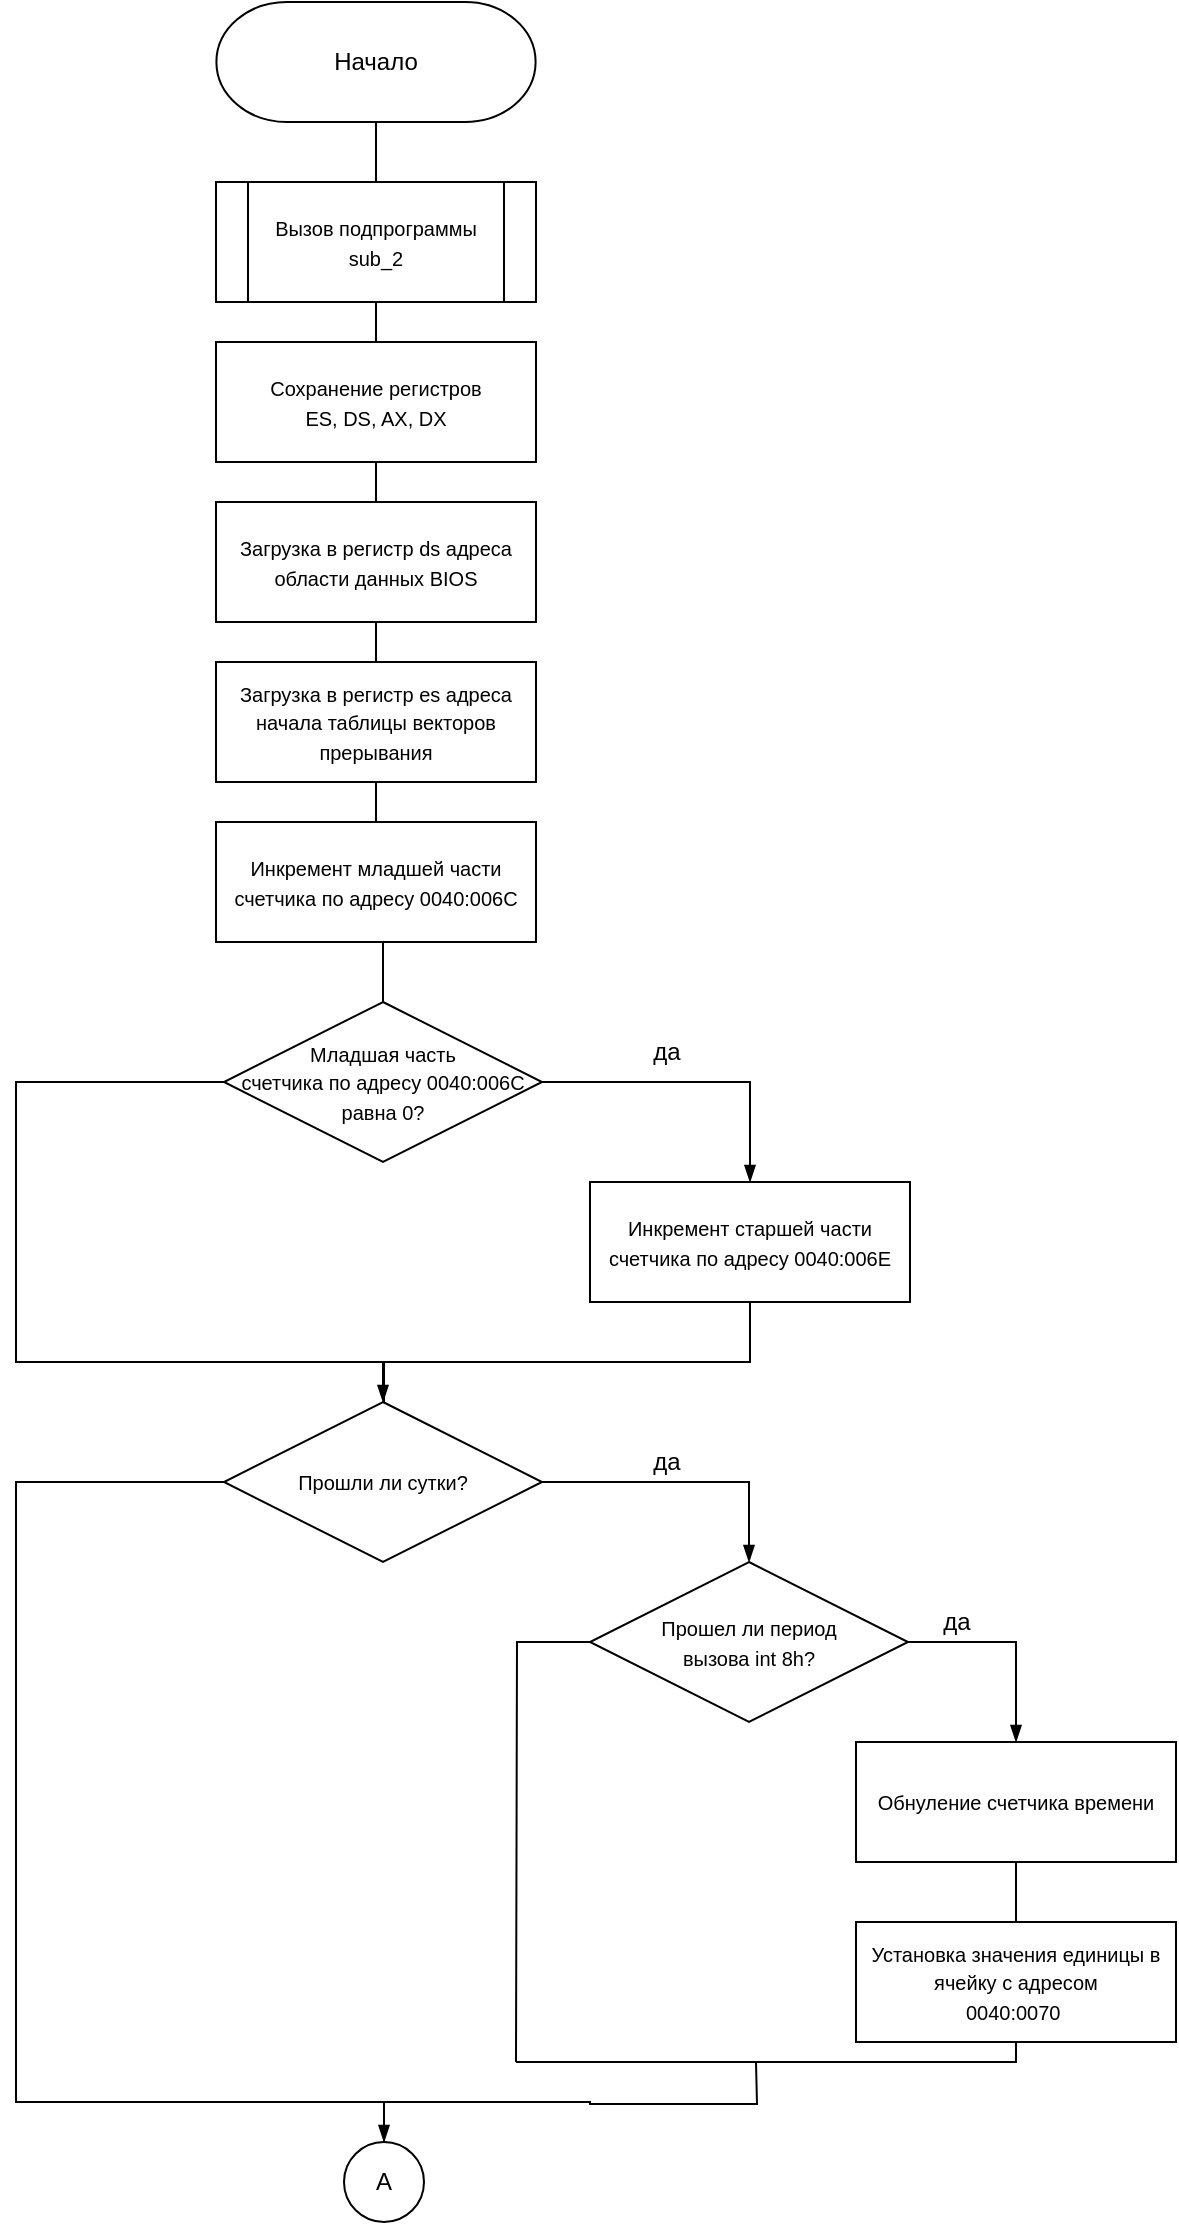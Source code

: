<mxfile version="14.9.6" type="device" pages="3"><diagram id="HeEWn5Iy5v1AldtOmuIK" name="Страница 1"><mxGraphModel dx="1024" dy="592" grid="1" gridSize="10" guides="1" tooltips="1" connect="1" arrows="1" fold="1" page="1" pageScale="1" pageWidth="827" pageHeight="1169" math="0" shadow="0"><root><mxCell id="0"/><mxCell id="1" parent="0"/><mxCell id="2NjRYIkzRrpQmXnAijYL-12" style="edgeStyle=orthogonalEdgeStyle;rounded=0;orthogonalLoop=1;jettySize=auto;html=1;exitX=0.5;exitY=1;exitDx=0;exitDy=0;exitPerimeter=0;entryX=0.5;entryY=0;entryDx=0;entryDy=0;endArrow=none;endFill=0;" parent="1" target="2NjRYIkzRrpQmXnAijYL-9" edge="1"><mxGeometry relative="1" as="geometry"><mxPoint x="410" y="110" as="sourcePoint"/></mxGeometry></mxCell><mxCell id="2NjRYIkzRrpQmXnAijYL-14" style="edgeStyle=orthogonalEdgeStyle;rounded=0;orthogonalLoop=1;jettySize=auto;html=1;exitX=0.5;exitY=1;exitDx=0;exitDy=0;entryX=0.5;entryY=0;entryDx=0;entryDy=0;endArrow=none;endFill=0;" parent="1" source="2NjRYIkzRrpQmXnAijYL-9" target="2NjRYIkzRrpQmXnAijYL-10" edge="1"><mxGeometry relative="1" as="geometry"/></mxCell><mxCell id="2NjRYIkzRrpQmXnAijYL-9" value="&lt;font style=&quot;font-size: 10px&quot;&gt;Вызов подпрограммы sub_2&lt;/font&gt;" style="shape=process;whiteSpace=wrap;html=1;backgroundOutline=1;" parent="1" vertex="1"><mxGeometry x="330" y="140" width="160" height="60" as="geometry"/></mxCell><mxCell id="2NjRYIkzRrpQmXnAijYL-17" style="edgeStyle=orthogonalEdgeStyle;rounded=0;orthogonalLoop=1;jettySize=auto;html=1;exitX=0.5;exitY=1;exitDx=0;exitDy=0;entryX=0.5;entryY=0;entryDx=0;entryDy=0;endArrow=none;endFill=0;" parent="1" source="2NjRYIkzRrpQmXnAijYL-10" target="2NjRYIkzRrpQmXnAijYL-15" edge="1"><mxGeometry relative="1" as="geometry"/></mxCell><mxCell id="2NjRYIkzRrpQmXnAijYL-10" value="&lt;font style=&quot;font-size: 10px&quot;&gt;Сохранение регистров&lt;br&gt;ES, DS, AX, DX&lt;/font&gt;" style="rounded=0;whiteSpace=wrap;html=1;" parent="1" vertex="1"><mxGeometry x="330" y="220" width="160" height="60" as="geometry"/></mxCell><mxCell id="2NjRYIkzRrpQmXnAijYL-18" style="edgeStyle=orthogonalEdgeStyle;rounded=0;orthogonalLoop=1;jettySize=auto;html=1;exitX=0.5;exitY=1;exitDx=0;exitDy=0;entryX=0.5;entryY=0;entryDx=0;entryDy=0;endArrow=none;endFill=0;" parent="1" source="2NjRYIkzRrpQmXnAijYL-15" target="2NjRYIkzRrpQmXnAijYL-16" edge="1"><mxGeometry relative="1" as="geometry"/></mxCell><mxCell id="2NjRYIkzRrpQmXnAijYL-15" value="&lt;font style=&quot;font-size: 10px&quot;&gt;Загрузка в регистр ds адреса области данных BIOS&lt;/font&gt;" style="rounded=0;whiteSpace=wrap;html=1;" parent="1" vertex="1"><mxGeometry x="330" y="300" width="160" height="60" as="geometry"/></mxCell><mxCell id="2NjRYIkzRrpQmXnAijYL-20" style="edgeStyle=orthogonalEdgeStyle;rounded=0;orthogonalLoop=1;jettySize=auto;html=1;exitX=0.5;exitY=1;exitDx=0;exitDy=0;entryX=0.5;entryY=0;entryDx=0;entryDy=0;endArrow=none;endFill=0;" parent="1" source="2NjRYIkzRrpQmXnAijYL-16" target="2NjRYIkzRrpQmXnAijYL-19" edge="1"><mxGeometry relative="1" as="geometry"/></mxCell><mxCell id="2NjRYIkzRrpQmXnAijYL-16" value="&lt;font style=&quot;font-size: 10px&quot;&gt;Загрузка в регистр es адреса начала таблицы векторов прерывания&lt;/font&gt;" style="rounded=0;whiteSpace=wrap;html=1;" parent="1" vertex="1"><mxGeometry x="330" y="380" width="160" height="60" as="geometry"/></mxCell><mxCell id="2NjRYIkzRrpQmXnAijYL-27" style="edgeStyle=orthogonalEdgeStyle;rounded=0;orthogonalLoop=1;jettySize=auto;html=1;exitX=0.5;exitY=1;exitDx=0;exitDy=0;entryX=0.5;entryY=0;entryDx=0;entryDy=0;endArrow=none;endFill=0;" parent="1" source="2NjRYIkzRrpQmXnAijYL-19" target="2NjRYIkzRrpQmXnAijYL-21" edge="1"><mxGeometry relative="1" as="geometry"/></mxCell><mxCell id="2NjRYIkzRrpQmXnAijYL-19" value="&lt;font style=&quot;font-size: 10px&quot;&gt;Инкремент младшей части счетчика по адресу 0040:006C&lt;/font&gt;" style="rounded=0;whiteSpace=wrap;html=1;" parent="1" vertex="1"><mxGeometry x="330" y="460" width="160" height="60" as="geometry"/></mxCell><mxCell id="2NjRYIkzRrpQmXnAijYL-24" style="edgeStyle=orthogonalEdgeStyle;rounded=0;orthogonalLoop=1;jettySize=auto;html=1;exitX=1;exitY=0.5;exitDx=0;exitDy=0;entryX=0.5;entryY=0;entryDx=0;entryDy=0;endArrow=blockThin;endFill=1;" parent="1" source="2NjRYIkzRrpQmXnAijYL-21" target="2NjRYIkzRrpQmXnAijYL-33" edge="1"><mxGeometry relative="1" as="geometry"><mxPoint x="597" y="710" as="targetPoint"/></mxGeometry></mxCell><mxCell id="2NjRYIkzRrpQmXnAijYL-29" style="edgeStyle=orthogonalEdgeStyle;rounded=0;orthogonalLoop=1;jettySize=auto;html=1;exitX=0;exitY=0.5;exitDx=0;exitDy=0;entryX=0.5;entryY=0;entryDx=0;entryDy=0;endArrow=blockThin;endFill=1;" parent="1" source="2NjRYIkzRrpQmXnAijYL-21" edge="1"><mxGeometry relative="1" as="geometry"><mxPoint x="414" y="780" as="targetPoint"/><Array as="points"><mxPoint x="230" y="590"/><mxPoint x="230" y="730"/><mxPoint x="414" y="730"/></Array></mxGeometry></mxCell><mxCell id="2NjRYIkzRrpQmXnAijYL-21" value="&lt;span style=&quot;font-size: 10px&quot;&gt;Младшая часть&lt;br&gt;счетчика по адресу 0040:006C&lt;br&gt;равна 0?&lt;br&gt;&lt;/span&gt;" style="rhombus;whiteSpace=wrap;html=1;" parent="1" vertex="1"><mxGeometry x="334" y="550" width="159" height="80" as="geometry"/></mxCell><mxCell id="2NjRYIkzRrpQmXnAijYL-28" style="edgeStyle=orthogonalEdgeStyle;rounded=0;orthogonalLoop=1;jettySize=auto;html=1;entryX=0.5;entryY=0;entryDx=0;entryDy=0;endArrow=blockThin;endFill=1;exitX=0.5;exitY=1;exitDx=0;exitDy=0;" parent="1" source="2NjRYIkzRrpQmXnAijYL-33" target="2NjRYIkzRrpQmXnAijYL-34" edge="1"><mxGeometry relative="1" as="geometry"><mxPoint x="597" y="770" as="sourcePoint"/><mxPoint x="414" y="780" as="targetPoint"/><Array as="points"><mxPoint x="597" y="730"/><mxPoint x="414" y="730"/></Array></mxGeometry></mxCell><mxCell id="2NjRYIkzRrpQmXnAijYL-25" value="да" style="text;html=1;align=center;verticalAlign=middle;resizable=0;points=[];autosize=1;strokeColor=none;" parent="1" vertex="1"><mxGeometry x="540" y="565" width="30" height="20" as="geometry"/></mxCell><mxCell id="2NjRYIkzRrpQmXnAijYL-33" value="&lt;font style=&quot;font-size: 10px&quot;&gt;Инкремент старшей части счетчика по адресу 0040:006E&lt;/font&gt;" style="rounded=0;whiteSpace=wrap;html=1;" parent="1" vertex="1"><mxGeometry x="517" y="640" width="160" height="60" as="geometry"/></mxCell><mxCell id="2NjRYIkzRrpQmXnAijYL-37" style="edgeStyle=orthogonalEdgeStyle;rounded=0;orthogonalLoop=1;jettySize=auto;html=1;exitX=1;exitY=0.5;exitDx=0;exitDy=0;entryX=0.5;entryY=0;entryDx=0;entryDy=0;endArrow=blockThin;endFill=1;" parent="1" source="2NjRYIkzRrpQmXnAijYL-34" target="2NjRYIkzRrpQmXnAijYL-36" edge="1"><mxGeometry relative="1" as="geometry"/></mxCell><mxCell id="2NjRYIkzRrpQmXnAijYL-48" style="edgeStyle=orthogonalEdgeStyle;rounded=0;orthogonalLoop=1;jettySize=auto;html=1;exitX=0;exitY=0.5;exitDx=0;exitDy=0;entryX=0.5;entryY=0;entryDx=0;entryDy=0;endArrow=blockThin;endFill=1;" parent="1" source="2NjRYIkzRrpQmXnAijYL-34" target="2NjRYIkzRrpQmXnAijYL-46" edge="1"><mxGeometry relative="1" as="geometry"><Array as="points"><mxPoint x="230" y="790"/><mxPoint x="230" y="1100"/><mxPoint x="414" y="1100"/></Array></mxGeometry></mxCell><mxCell id="2NjRYIkzRrpQmXnAijYL-34" value="&lt;span style=&quot;font-size: 10px&quot;&gt;Прошли ли сутки?&lt;br&gt;&lt;/span&gt;" style="rhombus;whiteSpace=wrap;html=1;" parent="1" vertex="1"><mxGeometry x="334" y="750" width="159" height="80" as="geometry"/></mxCell><mxCell id="2NjRYIkzRrpQmXnAijYL-35" value="да" style="text;html=1;align=center;verticalAlign=middle;resizable=0;points=[];autosize=1;strokeColor=none;" parent="1" vertex="1"><mxGeometry x="540" y="770" width="30" height="20" as="geometry"/></mxCell><mxCell id="2NjRYIkzRrpQmXnAijYL-45" style="edgeStyle=orthogonalEdgeStyle;rounded=0;orthogonalLoop=1;jettySize=auto;html=1;exitX=1;exitY=0.5;exitDx=0;exitDy=0;entryX=0.5;entryY=0;entryDx=0;entryDy=0;endArrow=blockThin;endFill=1;" parent="1" source="2NjRYIkzRrpQmXnAijYL-36" target="2NjRYIkzRrpQmXnAijYL-38" edge="1"><mxGeometry relative="1" as="geometry"/></mxCell><mxCell id="2NjRYIkzRrpQmXnAijYL-110" style="edgeStyle=orthogonalEdgeStyle;rounded=0;orthogonalLoop=1;jettySize=auto;html=1;exitX=0;exitY=0.5;exitDx=0;exitDy=0;endArrow=none;endFill=0;" parent="1" source="2NjRYIkzRrpQmXnAijYL-36" edge="1"><mxGeometry relative="1" as="geometry"><mxPoint x="480" y="1080" as="targetPoint"/></mxGeometry></mxCell><mxCell id="2NjRYIkzRrpQmXnAijYL-36" value="&lt;span style=&quot;font-size: 10px&quot;&gt;Прошел ли период&lt;br&gt;вызова int 8h?&lt;br&gt;&lt;/span&gt;" style="rhombus;whiteSpace=wrap;html=1;" parent="1" vertex="1"><mxGeometry x="517" y="830" width="159" height="80" as="geometry"/></mxCell><mxCell id="2NjRYIkzRrpQmXnAijYL-44" style="edgeStyle=orthogonalEdgeStyle;rounded=0;orthogonalLoop=1;jettySize=auto;html=1;exitX=0.5;exitY=1;exitDx=0;exitDy=0;entryX=0.5;entryY=0;entryDx=0;entryDy=0;endArrow=none;endFill=0;" parent="1" source="2NjRYIkzRrpQmXnAijYL-38" target="2NjRYIkzRrpQmXnAijYL-42" edge="1"><mxGeometry relative="1" as="geometry"/></mxCell><mxCell id="2NjRYIkzRrpQmXnAijYL-38" value="&lt;font style=&quot;font-size: 10px&quot;&gt;Обнуление счетчика времени&lt;/font&gt;" style="rounded=0;whiteSpace=wrap;html=1;" parent="1" vertex="1"><mxGeometry x="650" y="920" width="160" height="60" as="geometry"/></mxCell><mxCell id="2NjRYIkzRrpQmXnAijYL-41" value="да" style="text;html=1;align=center;verticalAlign=middle;resizable=0;points=[];autosize=1;strokeColor=none;" parent="1" vertex="1"><mxGeometry x="685" y="850" width="30" height="20" as="geometry"/></mxCell><mxCell id="2NjRYIkzRrpQmXnAijYL-108" style="edgeStyle=orthogonalEdgeStyle;rounded=0;orthogonalLoop=1;jettySize=auto;html=1;exitX=0.5;exitY=1;exitDx=0;exitDy=0;endArrow=none;endFill=0;" parent="1" source="2NjRYIkzRrpQmXnAijYL-42" edge="1"><mxGeometry relative="1" as="geometry"><mxPoint x="480" y="1080" as="targetPoint"/><Array as="points"><mxPoint x="730" y="1080"/></Array></mxGeometry></mxCell><mxCell id="2NjRYIkzRrpQmXnAijYL-42" value="&lt;font style=&quot;font-size: 10px&quot;&gt;Установка значения единицы в ячейку с адресом&lt;br&gt;0040:0070&amp;nbsp;&lt;/font&gt;" style="rounded=0;whiteSpace=wrap;html=1;" parent="1" vertex="1"><mxGeometry x="650" y="1010" width="160" height="60" as="geometry"/></mxCell><mxCell id="2NjRYIkzRrpQmXnAijYL-111" style="edgeStyle=orthogonalEdgeStyle;rounded=0;orthogonalLoop=1;jettySize=auto;html=1;exitX=0.5;exitY=0;exitDx=0;exitDy=0;endArrow=none;endFill=0;" parent="1" source="2NjRYIkzRrpQmXnAijYL-46" edge="1"><mxGeometry relative="1" as="geometry"><mxPoint x="600" y="1080" as="targetPoint"/></mxGeometry></mxCell><mxCell id="2NjRYIkzRrpQmXnAijYL-46" value="А" style="ellipse;whiteSpace=wrap;html=1;aspect=fixed;" parent="1" vertex="1"><mxGeometry x="394" y="1120" width="40" height="40" as="geometry"/></mxCell><mxCell id="2NjRYIkzRrpQmXnAijYL-89" value="Начало" style="strokeWidth=1;html=1;shape=stencil(xVVNb4MwDP01HJmAaFV7nFh37GWTdnapC1FDgpysH/9+gYBaSukgl0kc8Hvwnu3YSsBSXUCFQRJJKDFg70GSfCGVXIJRZAPLFA5eRC48uXC1dCHoCjPjsCMQh61Ax2hD6oAnvjOtApcFEjc1y9ZB9Ga/qR+WZkpKK8KV1D3mhrdiwKX9Nzo7sejl1dlc2thFlXUo0SD10GtxGwcEyYe3UzzN6dPDqV9R5/uX0/d8p9jPae3TvfjeLJ7YwY1HYQ/slquJB+Zl16nPr86rmQO7ydWN2LHUImMLyNItZIec1I/cPUyygnq5B0RHl+qI1+zZ3Xw/q79TEFzeKCyW8xWAMvtC3eC3k06Xfk7nEM5ch6QM1G3o6QugHEOrE+4F5D1KnxCrG7g9+8fpLjwqvuvZNIl/LNnnjDOhND7ZBIsP5qxBR4aTpXtF+GRq91wIdzuNLcRAoEHdXdkAvw==);whiteSpace=wrap;" parent="1" vertex="1"><mxGeometry x="295" y="50" width="230" height="60" as="geometry"/></mxCell></root></mxGraphModel></diagram><diagram id="-HSU1Q_6wqJ7W6RUkWMM" name="Страница 2"><mxGraphModel dx="1024" dy="-577" grid="1" gridSize="10" guides="1" tooltips="1" connect="1" arrows="1" fold="1" page="1" pageScale="1" pageWidth="827" pageHeight="1169" math="0" shadow="0"><root><mxCell id="qYxjoXNr1-fQUStkedQW-0"/><mxCell id="qYxjoXNr1-fQUStkedQW-1" parent="qYxjoXNr1-fQUStkedQW-0"/><mxCell id="qYxjoXNr1-fQUStkedQW-2" style="edgeStyle=orthogonalEdgeStyle;rounded=0;orthogonalLoop=1;jettySize=auto;html=1;entryX=0.5;entryY=0;entryDx=0;entryDy=0;endArrow=none;endFill=0;" parent="qYxjoXNr1-fQUStkedQW-1" source="qYxjoXNr1-fQUStkedQW-3" target="qYxjoXNr1-fQUStkedQW-7" edge="1"><mxGeometry relative="1" as="geometry"><mxPoint x="414" y="1250" as="targetPoint"/></mxGeometry></mxCell><mxCell id="qYxjoXNr1-fQUStkedQW-3" value="А" style="ellipse;whiteSpace=wrap;html=1;aspect=fixed;" parent="qYxjoXNr1-fQUStkedQW-1" vertex="1"><mxGeometry x="394.5" y="1190" width="40" height="40" as="geometry"/></mxCell><mxCell id="qYxjoXNr1-fQUStkedQW-6" style="edgeStyle=orthogonalEdgeStyle;rounded=0;orthogonalLoop=1;jettySize=auto;html=1;exitX=0.5;exitY=1;exitDx=0;exitDy=0;entryX=0.5;entryY=0;entryDx=0;entryDy=0;endArrow=none;endFill=0;" parent="qYxjoXNr1-fQUStkedQW-1" source="qYxjoXNr1-fQUStkedQW-7" target="qYxjoXNr1-fQUStkedQW-10" edge="1"><mxGeometry relative="1" as="geometry"/></mxCell><mxCell id="qYxjoXNr1-fQUStkedQW-7" value="&lt;span style=&quot;font-size: 10px&quot;&gt;Декремент счетчика времени, оставшегося до выключения моторчика по адресу&lt;br&gt;0040:0040&lt;br&gt;&lt;/span&gt;" style="rounded=0;whiteSpace=wrap;html=1;" parent="qYxjoXNr1-fQUStkedQW-1" vertex="1"><mxGeometry x="334.5" y="1270" width="160" height="60" as="geometry"/></mxCell><mxCell id="qYxjoXNr1-fQUStkedQW-8" style="edgeStyle=orthogonalEdgeStyle;rounded=0;orthogonalLoop=1;jettySize=auto;html=1;exitX=1;exitY=0.5;exitDx=0;exitDy=0;entryX=0.5;entryY=0;entryDx=0;entryDy=0;endArrow=blockThin;endFill=1;" parent="qYxjoXNr1-fQUStkedQW-1" source="qYxjoXNr1-fQUStkedQW-10" target="qYxjoXNr1-fQUStkedQW-12" edge="1"><mxGeometry relative="1" as="geometry"/></mxCell><mxCell id="qYxjoXNr1-fQUStkedQW-9" style="edgeStyle=orthogonalEdgeStyle;rounded=0;orthogonalLoop=1;jettySize=auto;html=1;exitX=0;exitY=0.5;exitDx=0;exitDy=0;entryX=0.5;entryY=0;entryDx=0;entryDy=0;endArrow=blockThin;endFill=1;" parent="qYxjoXNr1-fQUStkedQW-1" source="qYxjoXNr1-fQUStkedQW-10" target="qYxjoXNr1-fQUStkedQW-18" edge="1"><mxGeometry relative="1" as="geometry"><Array as="points"><mxPoint x="230.5" y="1390"/><mxPoint x="230.5" y="1600"/><mxPoint x="414.5" y="1600"/></Array></mxGeometry></mxCell><mxCell id="qYxjoXNr1-fQUStkedQW-10" value="&lt;span style=&quot;font-size: 10px&quot;&gt;Счетчик оставшегося&lt;br&gt;времени&lt;br&gt;равен нулю?&lt;br&gt;&lt;/span&gt;" style="rhombus;whiteSpace=wrap;html=1;" parent="qYxjoXNr1-fQUStkedQW-1" vertex="1"><mxGeometry x="334.5" y="1350" width="159" height="80" as="geometry"/></mxCell><mxCell id="qYxjoXNr1-fQUStkedQW-11" style="edgeStyle=orthogonalEdgeStyle;rounded=0;orthogonalLoop=1;jettySize=auto;html=1;exitX=0.5;exitY=1;exitDx=0;exitDy=0;endArrow=none;endFill=0;" parent="qYxjoXNr1-fQUStkedQW-1" source="qYxjoXNr1-fQUStkedQW-12" target="qYxjoXNr1-fQUStkedQW-15" edge="1"><mxGeometry relative="1" as="geometry"/></mxCell><mxCell id="qYxjoXNr1-fQUStkedQW-12" value="&lt;span style=&quot;font-size: 10px&quot;&gt;Установка флага отключения моторчика дисковода&lt;br&gt;&lt;/span&gt;" style="rounded=0;whiteSpace=wrap;html=1;" parent="qYxjoXNr1-fQUStkedQW-1" vertex="1"><mxGeometry x="517.5" y="1430" width="160" height="60" as="geometry"/></mxCell><mxCell id="qYxjoXNr1-fQUStkedQW-13" value="да" style="text;html=1;align=center;verticalAlign=middle;resizable=0;points=[];autosize=1;strokeColor=none;" parent="qYxjoXNr1-fQUStkedQW-1" vertex="1"><mxGeometry x="540.5" y="1370" width="30" height="20" as="geometry"/></mxCell><mxCell id="qYxjoXNr1-fQUStkedQW-14" style="edgeStyle=orthogonalEdgeStyle;rounded=0;orthogonalLoop=1;jettySize=auto;html=1;exitX=0.5;exitY=1;exitDx=0;exitDy=0;entryX=0.5;entryY=0;entryDx=0;entryDy=0;endArrow=blockThin;endFill=1;" parent="qYxjoXNr1-fQUStkedQW-1" source="qYxjoXNr1-fQUStkedQW-15" target="qYxjoXNr1-fQUStkedQW-18" edge="1"><mxGeometry relative="1" as="geometry"/></mxCell><mxCell id="qYxjoXNr1-fQUStkedQW-15" value="&lt;span style=&quot;font-size: 10px&quot;&gt;Посылка команды отключения моторчика в порт дисковода&lt;br&gt;(3F2h)&lt;br&gt;&lt;/span&gt;" style="rounded=0;whiteSpace=wrap;html=1;" parent="qYxjoXNr1-fQUStkedQW-1" vertex="1"><mxGeometry x="517.5" y="1520" width="160" height="60" as="geometry"/></mxCell><mxCell id="qYxjoXNr1-fQUStkedQW-16" style="edgeStyle=orthogonalEdgeStyle;rounded=0;orthogonalLoop=1;jettySize=auto;html=1;exitX=1;exitY=0.5;exitDx=0;exitDy=0;entryX=0.5;entryY=0;entryDx=0;entryDy=0;endArrow=blockThin;endFill=1;" parent="qYxjoXNr1-fQUStkedQW-1" source="qYxjoXNr1-fQUStkedQW-18" edge="1"><mxGeometry relative="1" as="geometry"><mxPoint x="596.5" y="1710" as="targetPoint"/></mxGeometry></mxCell><mxCell id="qYxjoXNr1-fQUStkedQW-17" style="edgeStyle=orthogonalEdgeStyle;rounded=0;orthogonalLoop=1;jettySize=auto;html=1;exitX=0;exitY=0.5;exitDx=0;exitDy=0;entryX=0.5;entryY=0;entryDx=0;entryDy=0;endArrow=blockThin;endFill=1;" parent="qYxjoXNr1-fQUStkedQW-1" source="qYxjoXNr1-fQUStkedQW-18" edge="1"><mxGeometry relative="1" as="geometry"><mxPoint x="230.5" y="1710" as="targetPoint"/></mxGeometry></mxCell><mxCell id="qYxjoXNr1-fQUStkedQW-18" value="&lt;span style=&quot;font-size: 10px&quot;&gt;Установлен флаг PF?&lt;br&gt;&lt;/span&gt;" style="rhombus;whiteSpace=wrap;html=1;" parent="qYxjoXNr1-fQUStkedQW-1" vertex="1"><mxGeometry x="334.5" y="1620" width="159" height="80" as="geometry"/></mxCell><mxCell id="qYxjoXNr1-fQUStkedQW-19" value="да" style="text;html=1;align=center;verticalAlign=middle;resizable=0;points=[];autosize=1;strokeColor=none;" parent="qYxjoXNr1-fQUStkedQW-1" vertex="1"><mxGeometry x="540.5" y="1640" width="30" height="20" as="geometry"/></mxCell><mxCell id="qYxjoXNr1-fQUStkedQW-20" style="edgeStyle=orthogonalEdgeStyle;rounded=0;orthogonalLoop=1;jettySize=auto;html=1;exitX=0.5;exitY=1;exitDx=0;exitDy=0;entryX=0.5;entryY=0;entryDx=0;entryDy=0;endArrow=blockThin;endFill=1;" parent="qYxjoXNr1-fQUStkedQW-1" source="qYxjoXNr1-fQUStkedQW-21" target="qYxjoXNr1-fQUStkedQW-25" edge="1"><mxGeometry relative="1" as="geometry"/></mxCell><mxCell id="qYxjoXNr1-fQUStkedQW-21" value="&lt;font style=&quot;font-size: 10px&quot;&gt;Вызов прерывания int 1Ch&lt;/font&gt;" style="shape=process;whiteSpace=wrap;html=1;backgroundOutline=1;" parent="qYxjoXNr1-fQUStkedQW-1" vertex="1"><mxGeometry x="517.5" y="1710" width="160" height="60" as="geometry"/></mxCell><mxCell id="qYxjoXNr1-fQUStkedQW-22" style="edgeStyle=orthogonalEdgeStyle;rounded=0;orthogonalLoop=1;jettySize=auto;html=1;exitX=0.5;exitY=1;exitDx=0;exitDy=0;entryX=0.5;entryY=0;entryDx=0;entryDy=0;endArrow=blockThin;endFill=1;" parent="qYxjoXNr1-fQUStkedQW-1" source="qYxjoXNr1-fQUStkedQW-23" target="qYxjoXNr1-fQUStkedQW-25" edge="1"><mxGeometry relative="1" as="geometry"/></mxCell><mxCell id="qYxjoXNr1-fQUStkedQW-23" value="&lt;font style=&quot;font-size: 10px&quot;&gt;Косвенный вызов прерывания int 1Ch&lt;/font&gt;" style="shape=process;whiteSpace=wrap;html=1;backgroundOutline=1;" parent="qYxjoXNr1-fQUStkedQW-1" vertex="1"><mxGeometry x="150.5" y="1710" width="160" height="60" as="geometry"/></mxCell><mxCell id="qYxjoXNr1-fQUStkedQW-24" style="edgeStyle=orthogonalEdgeStyle;rounded=0;orthogonalLoop=1;jettySize=auto;html=1;exitX=0.5;exitY=1;exitDx=0;exitDy=0;entryX=0.5;entryY=0;entryDx=0;entryDy=0;endArrow=none;endFill=0;" parent="qYxjoXNr1-fQUStkedQW-1" source="qYxjoXNr1-fQUStkedQW-25" target="qYxjoXNr1-fQUStkedQW-27" edge="1"><mxGeometry relative="1" as="geometry"/></mxCell><mxCell id="qYxjoXNr1-fQUStkedQW-25" value="&lt;font style=&quot;font-size: 10px&quot;&gt;Вызов подпрограммы sub_2&lt;/font&gt;" style="shape=process;whiteSpace=wrap;html=1;backgroundOutline=1;" parent="qYxjoXNr1-fQUStkedQW-1" vertex="1"><mxGeometry x="333.5" y="1820" width="160" height="60" as="geometry"/></mxCell><mxCell id="qYxjoXNr1-fQUStkedQW-27" value="&lt;span style=&quot;font-size: 10px&quot;&gt;Сброс контролера прерываний&lt;br&gt;&lt;/span&gt;" style="rounded=0;whiteSpace=wrap;html=1;" parent="qYxjoXNr1-fQUStkedQW-1" vertex="1"><mxGeometry x="333.5" y="1900" width="160" height="60" as="geometry"/></mxCell><mxCell id="qYxjoXNr1-fQUStkedQW-30" style="edgeStyle=orthogonalEdgeStyle;rounded=0;orthogonalLoop=1;jettySize=auto;html=1;exitX=0.5;exitY=1;exitDx=0;exitDy=0;entryX=0.5;entryY=0;entryDx=0;entryDy=0;entryPerimeter=0;endArrow=none;endFill=0;" parent="qYxjoXNr1-fQUStkedQW-1" source="qYxjoXNr1-fQUStkedQW-31" target="qYxjoXNr1-fQUStkedQW-32" edge="1"><mxGeometry relative="1" as="geometry"/></mxCell><mxCell id="Glo6-OTZkkLgi_kn0Umb-0" style="edgeStyle=orthogonalEdgeStyle;rounded=0;orthogonalLoop=1;jettySize=auto;html=1;exitX=0.5;exitY=0;exitDx=0;exitDy=0;entryX=0.5;entryY=1;entryDx=0;entryDy=0;endArrow=none;endFill=0;" parent="qYxjoXNr1-fQUStkedQW-1" source="qYxjoXNr1-fQUStkedQW-31" target="qYxjoXNr1-fQUStkedQW-27" edge="1"><mxGeometry relative="1" as="geometry"/></mxCell><mxCell id="qYxjoXNr1-fQUStkedQW-31" value="&lt;span style=&quot;font-size: 10px&quot;&gt;Востановление регистров DX, AX, DS, ES&lt;br&gt;&lt;/span&gt;" style="rounded=0;whiteSpace=wrap;html=1;" parent="qYxjoXNr1-fQUStkedQW-1" vertex="1"><mxGeometry x="334" y="1980" width="160" height="60" as="geometry"/></mxCell><mxCell id="qYxjoXNr1-fQUStkedQW-32" value="Конец" style="strokeWidth=1;html=1;shape=stencil(xVVNb4MwDP01HJmAaFV7nFh37GWTdnapC1FDgpysH/9+gYBaSukgl0kc8Hvwnu3YSsBSXUCFQRJJKDFg70GSfCGVXIJRZAPLFA5eRC48uXC1dCHoCjPjsCMQh61Ax2hD6oAnvjOtApcFEjc1y9ZB9Ga/qR+WZkpKK8KV1D3mhrdiwKX9Nzo7sejl1dlc2thFlXUo0SD10GtxGwcEyYe3UzzN6dPDqV9R5/uX0/d8p9jPae3TvfjeLJ7YwY1HYQ/slquJB+Zl16nPr86rmQO7ydWN2LHUImMLyNItZIec1I/cPUyygnq5B0RHl+qI1+zZ3Xw/q79TEFzeKCyW8xWAMvtC3eC3k06Xfk7nEM5ch6QM1G3o6QugHEOrE+4F5D1KnxCrG7g9+8fpLjwqvuvZNIl/LNnnjDOhND7ZBIsP5qxBR4aTpXtF+GRq91wIdzuNLcRAoEHdXdkAvw==);whiteSpace=wrap;" parent="qYxjoXNr1-fQUStkedQW-1" vertex="1"><mxGeometry x="299" y="2060" width="230" height="60" as="geometry"/></mxCell></root></mxGraphModel></diagram><diagram id="KYnKW6WUUNDDIW2r4ecW" name="Страница 3"><mxGraphModel dx="1024" dy="-1746" grid="1" gridSize="10" guides="1" tooltips="1" connect="1" arrows="1" fold="1" page="1" pageScale="1" pageWidth="827" pageHeight="1169" math="0" shadow="0"><root><mxCell id="0PeNATpL_exrdWs6Z5_O-0"/><mxCell id="0PeNATpL_exrdWs6Z5_O-1" parent="0PeNATpL_exrdWs6Z5_O-0"/><mxCell id="0PeNATpL_exrdWs6Z5_O-23" style="edgeStyle=orthogonalEdgeStyle;rounded=0;orthogonalLoop=1;jettySize=auto;html=1;exitX=0.5;exitY=1;exitDx=0;exitDy=0;exitPerimeter=0;entryX=0.5;entryY=0;entryDx=0;entryDy=0;endArrow=none;endFill=0;" parent="0PeNATpL_exrdWs6Z5_O-1" source="0PeNATpL_exrdWs6Z5_O-24" target="0PeNATpL_exrdWs6Z5_O-26" edge="1"><mxGeometry relative="1" as="geometry"/></mxCell><mxCell id="0PeNATpL_exrdWs6Z5_O-24" value="Начало" style="strokeWidth=1;html=1;shape=stencil(xVVNb4MwDP01HJmAaFV7nFh37GWTdnapC1FDgpysH/9+gYBaSukgl0kc8Hvwnu3YSsBSXUCFQRJJKDFg70GSfCGVXIJRZAPLFA5eRC48uXC1dCHoCjPjsCMQh61Ax2hD6oAnvjOtApcFEjc1y9ZB9Ga/qR+WZkpKK8KV1D3mhrdiwKX9Nzo7sejl1dlc2thFlXUo0SD10GtxGwcEyYe3UzzN6dPDqV9R5/uX0/d8p9jPae3TvfjeLJ7YwY1HYQ/slquJB+Zl16nPr86rmQO7ydWN2LHUImMLyNItZIec1I/cPUyygnq5B0RHl+qI1+zZ3Xw/q79TEFzeKCyW8xWAMvtC3eC3k06Xfk7nEM5ch6QM1G3o6QugHEOrE+4F5D1KnxCrG7g9+8fpLjwqvuvZNIl/LNnnjDOhND7ZBIsP5qxBR4aTpXtF+GRq91wIdzuNLcRAoEHdXdkAvw==);whiteSpace=wrap;" parent="0PeNATpL_exrdWs6Z5_O-1" vertex="1"><mxGeometry x="305" y="2390" width="230" height="60" as="geometry"/></mxCell><mxCell id="0PeNATpL_exrdWs6Z5_O-25" style="edgeStyle=orthogonalEdgeStyle;rounded=0;orthogonalLoop=1;jettySize=auto;html=1;exitX=0.5;exitY=1;exitDx=0;exitDy=0;entryX=0.5;entryY=0;entryDx=0;entryDy=0;endArrow=none;endFill=0;" parent="0PeNATpL_exrdWs6Z5_O-1" source="0PeNATpL_exrdWs6Z5_O-26" target="0PeNATpL_exrdWs6Z5_O-27" edge="1"><mxGeometry relative="1" as="geometry"/></mxCell><mxCell id="0PeNATpL_exrdWs6Z5_O-26" value="&lt;span style=&quot;color: rgb(0 , 0 , 0) ; font-family: &amp;#34;helvetica&amp;#34; ; font-size: 10px ; font-style: normal ; font-weight: 400 ; letter-spacing: normal ; text-align: center ; text-indent: 0px ; text-transform: none ; word-spacing: 0px ; background-color: rgb(248 , 249 , 250) ; display: inline ; float: none&quot;&gt;Сохранение в стеке регистров&lt;/span&gt;&lt;br style=&quot;color: rgb(0 , 0 , 0) ; font-family: &amp;#34;helvetica&amp;#34; ; font-size: 10px ; font-style: normal ; font-weight: 400 ; letter-spacing: normal ; text-align: center ; text-indent: 0px ; text-transform: none ; word-spacing: 0px ; background-color: rgb(248 , 249 , 250)&quot;&gt;&lt;span style=&quot;color: rgb(0 , 0 , 0) ; font-family: &amp;#34;helvetica&amp;#34; ; font-size: 10px ; font-style: normal ; font-weight: 400 ; letter-spacing: normal ; text-align: center ; text-indent: 0px ; text-transform: none ; word-spacing: 0px ; background-color: rgb(248 , 249 , 250) ; display: inline ; float: none&quot;&gt;DS, AX&lt;/span&gt;" style="rounded=0;whiteSpace=wrap;html=1;" parent="0PeNATpL_exrdWs6Z5_O-1" vertex="1"><mxGeometry x="343" y="2470" width="160" height="60" as="geometry"/></mxCell><mxCell id="0PeNATpL_exrdWs6Z5_O-27" value="&lt;span style=&quot;font-size: 10px&quot;&gt;Загрузка в регистр ds адреса области данных BIOS&lt;/span&gt;" style="rounded=0;whiteSpace=wrap;html=1;" parent="0PeNATpL_exrdWs6Z5_O-1" vertex="1"><mxGeometry x="343" y="2550" width="160" height="60" as="geometry"/></mxCell><mxCell id="0PeNATpL_exrdWs6Z5_O-28" style="edgeStyle=orthogonalEdgeStyle;rounded=0;orthogonalLoop=1;jettySize=auto;html=1;exitX=0.5;exitY=0;exitDx=0;exitDy=0;entryX=0.5;entryY=1;entryDx=0;entryDy=0;endArrow=none;endFill=0;" parent="0PeNATpL_exrdWs6Z5_O-1" source="0PeNATpL_exrdWs6Z5_O-30" target="0PeNATpL_exrdWs6Z5_O-27" edge="1"><mxGeometry relative="1" as="geometry"/></mxCell><mxCell id="0PeNATpL_exrdWs6Z5_O-29" style="edgeStyle=orthogonalEdgeStyle;rounded=0;orthogonalLoop=1;jettySize=auto;html=1;exitX=0.5;exitY=1;exitDx=0;exitDy=0;entryX=0.5;entryY=0;entryDx=0;entryDy=0;endArrow=none;endFill=0;" parent="0PeNATpL_exrdWs6Z5_O-1" source="0PeNATpL_exrdWs6Z5_O-30" target="0PeNATpL_exrdWs6Z5_O-33" edge="1"><mxGeometry relative="1" as="geometry"/></mxCell><mxCell id="0PeNATpL_exrdWs6Z5_O-30" value="&lt;font style=&quot;font-size: 10px&quot;&gt;Загрузка младшего байта регистра FLAGS в AH&lt;/font&gt;" style="rounded=0;whiteSpace=wrap;html=1;" parent="0PeNATpL_exrdWs6Z5_O-1" vertex="1"><mxGeometry x="344" y="2630" width="160" height="60" as="geometry"/></mxCell><mxCell id="0PeNATpL_exrdWs6Z5_O-31" style="edgeStyle=orthogonalEdgeStyle;rounded=0;orthogonalLoop=1;jettySize=auto;html=1;exitX=1;exitY=0.5;exitDx=0;exitDy=0;entryX=0.5;entryY=0;entryDx=0;entryDy=0;endArrow=blockThin;endFill=1;" parent="0PeNATpL_exrdWs6Z5_O-1" source="0PeNATpL_exrdWs6Z5_O-33" target="0PeNATpL_exrdWs6Z5_O-35" edge="1"><mxGeometry relative="1" as="geometry"/></mxCell><mxCell id="0PeNATpL_exrdWs6Z5_O-32" style="edgeStyle=orthogonalEdgeStyle;rounded=0;orthogonalLoop=1;jettySize=auto;html=1;exitX=0;exitY=0.5;exitDx=0;exitDy=0;entryX=0.5;entryY=0;entryDx=0;entryDy=0;endArrow=blockThin;endFill=1;" parent="0PeNATpL_exrdWs6Z5_O-1" source="0PeNATpL_exrdWs6Z5_O-33" target="0PeNATpL_exrdWs6Z5_O-38" edge="1"><mxGeometry relative="1" as="geometry"/></mxCell><mxCell id="0PeNATpL_exrdWs6Z5_O-33" value="&lt;span style=&quot;font-size: 10px&quot;&gt;&lt;br&gt;Установлен флаг DF или&lt;br&gt;IOPL по адресу&lt;br&gt;&amp;nbsp;0040:0314?&lt;br&gt;&lt;/span&gt;" style="rhombus;whiteSpace=wrap;html=1;" parent="0PeNATpL_exrdWs6Z5_O-1" vertex="1"><mxGeometry x="343.5" y="2710" width="159" height="80" as="geometry"/></mxCell><mxCell id="0PeNATpL_exrdWs6Z5_O-34" style="edgeStyle=orthogonalEdgeStyle;rounded=0;orthogonalLoop=1;jettySize=auto;html=1;exitX=0.5;exitY=1;exitDx=0;exitDy=0;entryX=0.5;entryY=0;entryDx=0;entryDy=0;endArrow=none;endFill=0;" parent="0PeNATpL_exrdWs6Z5_O-1" source="0PeNATpL_exrdWs6Z5_O-35" target="0PeNATpL_exrdWs6Z5_O-40" edge="1"><mxGeometry relative="1" as="geometry"/></mxCell><mxCell id="0PeNATpL_exrdWs6Z5_O-35" value="&lt;font style=&quot;font-size: 10px&quot;&gt;сброс флага прерывания IF при помощи зануления девятого бита&lt;/font&gt;" style="rounded=0;whiteSpace=wrap;html=1;" parent="0PeNATpL_exrdWs6Z5_O-1" vertex="1"><mxGeometry x="527" y="2800" width="160" height="60" as="geometry"/></mxCell><mxCell id="0PeNATpL_exrdWs6Z5_O-36" value="да" style="text;html=1;align=center;verticalAlign=middle;resizable=0;points=[];autosize=1;strokeColor=none;" parent="0PeNATpL_exrdWs6Z5_O-1" vertex="1"><mxGeometry x="538" y="2730" width="30" height="20" as="geometry"/></mxCell><mxCell id="0PeNATpL_exrdWs6Z5_O-37" style="edgeStyle=orthogonalEdgeStyle;rounded=0;orthogonalLoop=1;jettySize=auto;html=1;exitX=0.5;exitY=1;exitDx=0;exitDy=0;entryX=0.5;entryY=0;entryDx=0;entryDy=0;endArrow=blockThin;endFill=1;" parent="0PeNATpL_exrdWs6Z5_O-1" source="0PeNATpL_exrdWs6Z5_O-38" target="0PeNATpL_exrdWs6Z5_O-40" edge="1"><mxGeometry relative="1" as="geometry"/></mxCell><mxCell id="0PeNATpL_exrdWs6Z5_O-38" value="&lt;font style=&quot;font-size: 10px&quot;&gt;сброс флага прерывания IF&lt;br&gt;командой cli&lt;br&gt;&lt;/font&gt;" style="rounded=0;whiteSpace=wrap;html=1;" parent="0PeNATpL_exrdWs6Z5_O-1" vertex="1"><mxGeometry x="160" y="2800" width="160" height="60" as="geometry"/></mxCell><mxCell id="0PeNATpL_exrdWs6Z5_O-39" style="edgeStyle=orthogonalEdgeStyle;rounded=0;orthogonalLoop=1;jettySize=auto;html=1;exitX=0.5;exitY=1;exitDx=0;exitDy=0;entryX=0.5;entryY=0;entryDx=0;entryDy=0;endArrow=none;endFill=0;" parent="0PeNATpL_exrdWs6Z5_O-1" source="0PeNATpL_exrdWs6Z5_O-40" target="0PeNATpL_exrdWs6Z5_O-42" edge="1"><mxGeometry relative="1" as="geometry"/></mxCell><mxCell id="0PeNATpL_exrdWs6Z5_O-40" value="&lt;font style=&quot;font-size: 10px&quot;&gt;Загрузка AH&amp;nbsp;&lt;br&gt;в младший байт EFLAGS&amp;nbsp;&lt;/font&gt;" style="rounded=0;whiteSpace=wrap;html=1;" parent="0PeNATpL_exrdWs6Z5_O-1" vertex="1"><mxGeometry x="340" y="2910" width="160" height="60" as="geometry"/></mxCell><mxCell id="0PeNATpL_exrdWs6Z5_O-41" style="edgeStyle=orthogonalEdgeStyle;rounded=0;orthogonalLoop=1;jettySize=auto;html=1;exitX=0.5;exitY=1;exitDx=0;exitDy=0;entryX=0.5;entryY=0;entryDx=0;entryDy=0;entryPerimeter=0;endArrow=none;endFill=0;" parent="0PeNATpL_exrdWs6Z5_O-1" source="0PeNATpL_exrdWs6Z5_O-42" target="0PeNATpL_exrdWs6Z5_O-43" edge="1"><mxGeometry relative="1" as="geometry"/></mxCell><mxCell id="0PeNATpL_exrdWs6Z5_O-42" value="&lt;span style=&quot;font-size: 10px&quot;&gt;Восстановление регистров AX, DS&lt;/span&gt;" style="rounded=0;whiteSpace=wrap;html=1;" parent="0PeNATpL_exrdWs6Z5_O-1" vertex="1"><mxGeometry x="340" y="2990" width="160" height="60" as="geometry"/></mxCell><mxCell id="0PeNATpL_exrdWs6Z5_O-43" value="Конец" style="strokeWidth=1;html=1;shape=stencil(xVVNb4MwDP01HJmAaFV7nFh37GWTdnapC1FDgpysH/9+gYBaSukgl0kc8Hvwnu3YSsBSXUCFQRJJKDFg70GSfCGVXIJRZAPLFA5eRC48uXC1dCHoCjPjsCMQh61Ax2hD6oAnvjOtApcFEjc1y9ZB9Ga/qR+WZkpKK8KV1D3mhrdiwKX9Nzo7sejl1dlc2thFlXUo0SD10GtxGwcEyYe3UzzN6dPDqV9R5/uX0/d8p9jPae3TvfjeLJ7YwY1HYQ/slquJB+Zl16nPr86rmQO7ydWN2LHUImMLyNItZIec1I/cPUyygnq5B0RHl+qI1+zZ3Xw/q79TEFzeKCyW8xWAMvtC3eC3k06Xfk7nEM5ch6QM1G3o6QugHEOrE+4F5D1KnxCrG7g9+8fpLjwqvuvZNIl/LNnnjDOhND7ZBIsP5qxBR4aTpXtF+GRq91wIdzuNLcRAoEHdXdkAvw==);whiteSpace=wrap;" parent="0PeNATpL_exrdWs6Z5_O-1" vertex="1"><mxGeometry x="305" y="3080" width="230" height="60" as="geometry"/></mxCell></root></mxGraphModel></diagram></mxfile>